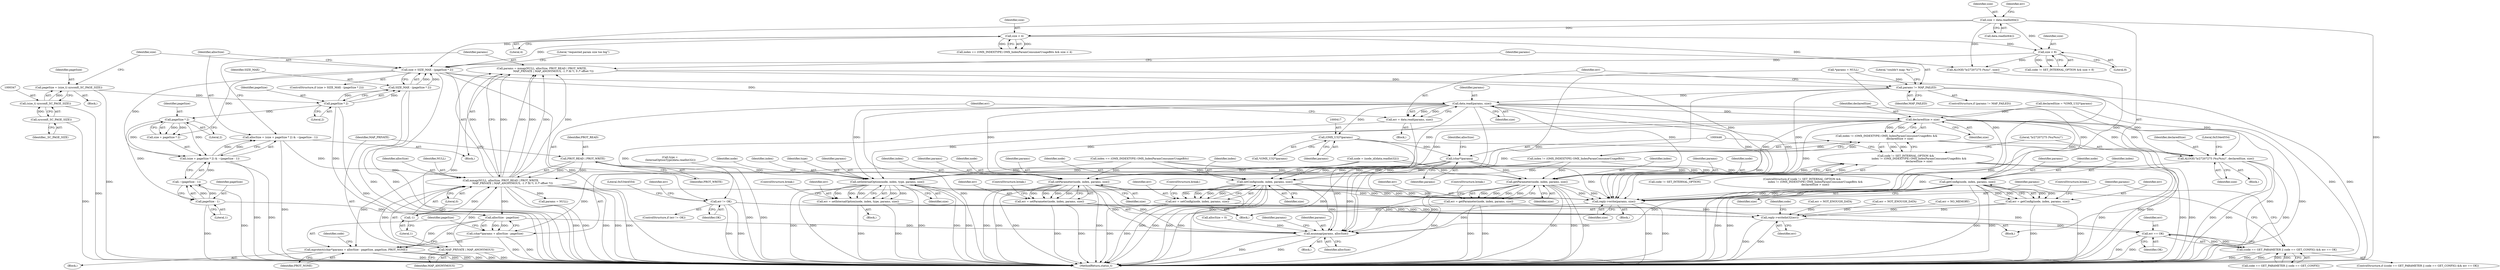 digraph "0_Android_0bb5ced60304da7f61478ffd359e7ba65d72f181@pointer" {
"1000375" [label="(Call,params = mmap(NULL, allocSize, PROT_READ | PROT_WRITE,\n                            MAP_PRIVATE | MAP_ANONYMOUS, -1 /* fd */, 0 /* offset */))"];
"1000377" [label="(Call,mmap(NULL, allocSize, PROT_READ | PROT_WRITE,\n                            MAP_PRIVATE | MAP_ANONYMOUS, -1 /* fd */, 0 /* offset */))"];
"1000363" [label="(Call,allocSize = (size + pageSize * 2) & ~(pageSize - 1))"];
"1000365" [label="(Call,(size + pageSize * 2) & ~(pageSize - 1))"];
"1000351" [label="(Call,size > SIZE_MAX - (pageSize * 2))"];
"1000295" [label="(Call,size = data.readInt64())"];
"1000329" [label="(Call,size < 8)"];
"1000322" [label="(Call,size < 4)"];
"1000353" [label="(Call,SIZE_MAX - (pageSize * 2))"];
"1000355" [label="(Call,pageSize * 2)"];
"1000344" [label="(Call,pageSize = (size_t) sysconf(_SC_PAGE_SIZE))"];
"1000346" [label="(Call,(size_t) sysconf(_SC_PAGE_SIZE))"];
"1000348" [label="(Call,sysconf(_SC_PAGE_SIZE))"];
"1000368" [label="(Call,pageSize * 2)"];
"1000371" [label="(Call,~(pageSize - 1))"];
"1000372" [label="(Call,pageSize - 1)"];
"1000380" [label="(Call,PROT_READ | PROT_WRITE)"];
"1000383" [label="(Call,MAP_PRIVATE | MAP_ANONYMOUS)"];
"1000386" [label="(Call,-1)"];
"1000390" [label="(Call,params != MAP_FAILED)"];
"1000396" [label="(Call,data.read(params, size))"];
"1000394" [label="(Call,err = data.read(params, size))"];
"1000400" [label="(Call,err != OK)"];
"1000517" [label="(Call,reply->writeInt32(err))"];
"1000528" [label="(Call,err == OK)"];
"1000520" [label="(Call,(code == GET_PARAMETER || code == GET_CONFIG) && err == OK)"];
"1000416" [label="(Call,(OMX_U32*)params)"];
"1000445" [label="(Call,(char*)params)"];
"1000443" [label="(Call,mprotect((char*)params + allocSize - pageSize, pageSize, PROT_NONE))"];
"1000444" [label="(Call,(char*)params + allocSize - pageSize)"];
"1000459" [label="(Call,getParameter(node, index, params, size))"];
"1000457" [label="(Call,err = getParameter(node, index, params, size))"];
"1000532" [label="(Call,reply->write(params, size))"];
"1000538" [label="(Call,munmap(params, allocSize))"];
"1000468" [label="(Call,setParameter(node, index, params, size))"];
"1000466" [label="(Call,err = setParameter(node, index, params, size))"];
"1000477" [label="(Call,getConfig(node, index, params, size))"];
"1000475" [label="(Call,err = getConfig(node, index, params, size))"];
"1000486" [label="(Call,setConfig(node, index, params, size))"];
"1000484" [label="(Call,err = setConfig(node, index, params, size))"];
"1000502" [label="(Call,setInternalOption(node, index, type, params, size))"];
"1000500" [label="(Call,err = setInternalOption(node, index, type, params, size))"];
"1000430" [label="(Call,declaredSize > size)"];
"1000424" [label="(Call,index != (OMX_INDEXTYPE) OMX_IndexParamConsumerUsageBits &&\n                                declaredSize > size)"];
"1000420" [label="(Call,code != SET_INTERNAL_OPTION &&\n                                index != (OMX_INDEXTYPE) OMX_IndexParamConsumerUsageBits &&\n                                declaredSize > size)"];
"1000434" [label="(Call,ALOGE(\"b/27207275 (%u/%zu)\", declaredSize, size))"];
"1000385" [label="(Identifier,MAP_ANONYMOUS)"];
"1000467" [label="(Identifier,err)"];
"1000486" [label="(Call,setConfig(node, index, params, size))"];
"1000445" [label="(Call,(char*)params)"];
"1000349" [label="(Identifier,_SC_PAGE_SIZE)"];
"1000464" [label="(ControlStructure,break;)"];
"1000462" [label="(Identifier,params)"];
"1000311" [label="(Call,allocSize = 0)"];
"1000362" [label="(Block,)"];
"1000386" [label="(Call,-1)"];
"1000530" [label="(Identifier,OK)"];
"1000373" [label="(Identifier,pageSize)"];
"1000381" [label="(Identifier,PROT_READ)"];
"1000380" [label="(Call,PROT_READ | PROT_WRITE)"];
"1000487" [label="(Identifier,node)"];
"1000277" [label="(Block,)"];
"1000505" [label="(Identifier,type)"];
"1000468" [label="(Call,setParameter(node, index, params, size))"];
"1000479" [label="(Identifier,index)"];
"1000390" [label="(Call,params != MAP_FAILED)"];
"1000346" [label="(Call,(size_t) sysconf(_SC_PAGE_SIZE))"];
"1000460" [label="(Identifier,node)"];
"1000402" [label="(Identifier,OK)"];
"1000410" [label="(Identifier,err)"];
"1000461" [label="(Identifier,index)"];
"1000344" [label="(Call,pageSize = (size_t) sysconf(_SC_PAGE_SIZE))"];
"1000541" [label="(Call,params = NULL)"];
"1000470" [label="(Identifier,index)"];
"1000514" [label="(Literal,\"couldn't map: %s\")"];
"1000454" [label="(Identifier,code)"];
"1000537" [label="(Block,)"];
"1000533" [label="(Identifier,params)"];
"1000463" [label="(Identifier,size)"];
"1000447" [label="(Identifier,params)"];
"1000356" [label="(Identifier,pageSize)"];
"1000431" [label="(Identifier,declaredSize)"];
"1000395" [label="(Identifier,err)"];
"1000484" [label="(Call,err = setConfig(node, index, params, size))"];
"1000379" [label="(Identifier,allocSize)"];
"1000352" [label="(Identifier,size)"];
"1001353" [label="(MethodReturn,status_t)"];
"1000325" [label="(Call,code != SET_INTERNAL_OPTION && size < 8)"];
"1000503" [label="(Identifier,node)"];
"1000495" [label="(Call,type =\n (InternalOptionType)data.readInt32())"];
"1000401" [label="(Identifier,err)"];
"1000473" [label="(ControlStructure,break;)"];
"1000297" [label="(Call,data.readInt64())"];
"1000371" [label="(Call,~(pageSize - 1))"];
"1000331" [label="(Literal,8)"];
"1000398" [label="(Identifier,size)"];
"1000458" [label="(Identifier,err)"];
"1000323" [label="(Identifier,size)"];
"1000443" [label="(Call,mprotect((char*)params + allocSize - pageSize, pageSize, PROT_NONE))"];
"1000340" [label="(Block,)"];
"1000520" [label="(Call,(code == GET_PARAMETER || code == GET_CONFIG) && err == OK)"];
"1000432" [label="(Identifier,size)"];
"1000457" [label="(Call,err = getParameter(node, index, params, size))"];
"1000542" [label="(Identifier,params)"];
"1000477" [label="(Call,getConfig(node, index, params, size))"];
"1000488" [label="(Identifier,index)"];
"1000452" [label="(Identifier,PROT_NONE)"];
"1000375" [label="(Call,params = mmap(NULL, allocSize, PROT_READ | PROT_WRITE,\n                            MAP_PRIVATE | MAP_ANONYMOUS, -1 /* fd */, 0 /* offset */))"];
"1000341" [label="(Call,err = NO_MEMORY)"];
"1000489" [label="(Identifier,params)"];
"1000433" [label="(Block,)"];
"1000451" [label="(Identifier,pageSize)"];
"1000400" [label="(Call,err != OK)"];
"1000383" [label="(Call,MAP_PRIVATE | MAP_ANONYMOUS)"];
"1000365" [label="(Call,(size + pageSize * 2) & ~(pageSize - 1))"];
"1000405" [label="(Literal,0x534e4554)"];
"1000378" [label="(Identifier,NULL)"];
"1000521" [label="(Call,code == GET_PARAMETER || code == GET_CONFIG)"];
"1000351" [label="(Call,size > SIZE_MAX - (pageSize * 2))"];
"1000523" [label="(Identifier,code)"];
"1000425" [label="(Call,index != (OMX_INDEXTYPE) OMX_IndexParamConsumerUsageBits)"];
"1000296" [label="(Identifier,size)"];
"1000444" [label="(Call,(char*)params + allocSize - pageSize)"];
"1000348" [label="(Call,sysconf(_SC_PAGE_SIZE))"];
"1000436" [label="(Identifier,declaredSize)"];
"1000387" [label="(Literal,1)"];
"1000482" [label="(ControlStructure,break;)"];
"1000370" [label="(Literal,2)"];
"1000437" [label="(Identifier,size)"];
"1000330" [label="(Identifier,size)"];
"1000490" [label="(Identifier,size)"];
"1000345" [label="(Identifier,pageSize)"];
"1000475" [label="(Call,err = getConfig(node, index, params, size))"];
"1000491" [label="(ControlStructure,break;)"];
"1000540" [label="(Identifier,allocSize)"];
"1000360" [label="(Literal,\"requested param size too big\")"];
"1000372" [label="(Call,pageSize - 1)"];
"1000531" [label="(Block,)"];
"1000448" [label="(Call,allocSize - pageSize)"];
"1000517" [label="(Call,reply->writeInt32(err))"];
"1000303" [label="(Call,*params = NULL)"];
"1000485" [label="(Identifier,err)"];
"1000529" [label="(Identifier,err)"];
"1000480" [label="(Identifier,params)"];
"1000538" [label="(Call,munmap(params, allocSize))"];
"1000536" [label="(Identifier,params)"];
"1000449" [label="(Identifier,allocSize)"];
"1000354" [label="(Identifier,SIZE_MAX)"];
"1000393" [label="(Block,)"];
"1000376" [label="(Identifier,params)"];
"1000299" [label="(Call,err = NOT_ENOUGH_DATA)"];
"1000409" [label="(Call,err = NOT_ENOUGH_DATA)"];
"1000300" [label="(Identifier,err)"];
"1000539" [label="(Identifier,params)"];
"1000421" [label="(Call,code != SET_INTERNAL_OPTION)"];
"1000532" [label="(Call,reply->write(params, size))"];
"1000476" [label="(Identifier,err)"];
"1000329" [label="(Call,size < 8)"];
"1000507" [label="(Identifier,size)"];
"1000283" [label="(Call,node = (node_id)data.readInt32())"];
"1000368" [label="(Call,pageSize * 2)"];
"1000420" [label="(Call,code != SET_INTERNAL_OPTION &&\n                                index != (OMX_INDEXTYPE) OMX_IndexParamConsumerUsageBits &&\n                                declaredSize > size)"];
"1000317" [label="(Call,index == (OMX_INDEXTYPE) OMX_IndexParamConsumerUsageBits)"];
"1000394" [label="(Call,err = data.read(params, size))"];
"1000389" [label="(ControlStructure,if (params != MAP_FAILED))"];
"1000384" [label="(Identifier,MAP_PRIVATE)"];
"1000519" [label="(ControlStructure,if ((code == GET_PARAMETER || code == GET_CONFIG) && err == OK))"];
"1000392" [label="(Identifier,MAP_FAILED)"];
"1000324" [label="(Literal,4)"];
"1000369" [label="(Identifier,pageSize)"];
"1000364" [label="(Identifier,allocSize)"];
"1000481" [label="(Identifier,size)"];
"1000439" [label="(Literal,0x534e4554)"];
"1000388" [label="(Literal,0)"];
"1000382" [label="(Identifier,PROT_WRITE)"];
"1000413" [label="(Call,declaredSize = *(OMX_U32*)params)"];
"1000355" [label="(Call,pageSize * 2)"];
"1000374" [label="(Literal,1)"];
"1000316" [label="(Call,index == (OMX_INDEXTYPE) OMX_IndexParamConsumerUsageBits && size < 4)"];
"1000500" [label="(Call,err = setInternalOption(node, index, type, params, size))"];
"1000424" [label="(Call,index != (OMX_INDEXTYPE) OMX_IndexParamConsumerUsageBits &&\n                                declaredSize > size)"];
"1000478" [label="(Identifier,node)"];
"1000416" [label="(Call,(OMX_U32*)params)"];
"1000518" [label="(Identifier,err)"];
"1000295" [label="(Call,size = data.readInt64())"];
"1000502" [label="(Call,setInternalOption(node, index, type, params, size))"];
"1000466" [label="(Call,err = setParameter(node, index, params, size))"];
"1000504" [label="(Identifier,index)"];
"1000471" [label="(Identifier,params)"];
"1000353" [label="(Call,SIZE_MAX - (pageSize * 2))"];
"1000418" [label="(Identifier,params)"];
"1000391" [label="(Identifier,params)"];
"1000501" [label="(Identifier,err)"];
"1000419" [label="(ControlStructure,if (code != SET_INTERNAL_OPTION &&\n                                index != (OMX_INDEXTYPE) OMX_IndexParamConsumerUsageBits &&\n                                declaredSize > size))"];
"1000396" [label="(Call,data.read(params, size))"];
"1000472" [label="(Identifier,size)"];
"1000508" [label="(ControlStructure,break;)"];
"1000506" [label="(Identifier,params)"];
"1000377" [label="(Call,mmap(NULL, allocSize, PROT_READ | PROT_WRITE,\n                            MAP_PRIVATE | MAP_ANONYMOUS, -1 /* fd */, 0 /* offset */))"];
"1000322" [label="(Call,size < 4)"];
"1000397" [label="(Identifier,params)"];
"1000350" [label="(ControlStructure,if (size > SIZE_MAX - (pageSize * 2)))"];
"1000493" [label="(Block,)"];
"1000399" [label="(ControlStructure,if (err != OK))"];
"1000434" [label="(Call,ALOGE(\"b/27207275 (%u/%zu)\", declaredSize, size))"];
"1000528" [label="(Call,err == OK)"];
"1000430" [label="(Call,declaredSize > size)"];
"1000469" [label="(Identifier,node)"];
"1000357" [label="(Literal,2)"];
"1000333" [label="(Call,ALOGE(\"b/27207275 (%zu)\", size))"];
"1000455" [label="(Block,)"];
"1000459" [label="(Call,getParameter(node, index, params, size))"];
"1000415" [label="(Call,*(OMX_U32*)params)"];
"1000442" [label="(Block,)"];
"1000363" [label="(Call,allocSize = (size + pageSize * 2) & ~(pageSize - 1))"];
"1000534" [label="(Identifier,size)"];
"1000435" [label="(Literal,\"b/27207275 (%u/%zu)\")"];
"1000366" [label="(Call,size + pageSize * 2)"];
"1000375" -> "1000362"  [label="AST: "];
"1000375" -> "1000377"  [label="CFG: "];
"1000376" -> "1000375"  [label="AST: "];
"1000377" -> "1000375"  [label="AST: "];
"1000391" -> "1000375"  [label="CFG: "];
"1000375" -> "1001353"  [label="DDG: "];
"1000377" -> "1000375"  [label="DDG: "];
"1000377" -> "1000375"  [label="DDG: "];
"1000377" -> "1000375"  [label="DDG: "];
"1000377" -> "1000375"  [label="DDG: "];
"1000377" -> "1000375"  [label="DDG: "];
"1000377" -> "1000375"  [label="DDG: "];
"1000375" -> "1000390"  [label="DDG: "];
"1000377" -> "1000388"  [label="CFG: "];
"1000378" -> "1000377"  [label="AST: "];
"1000379" -> "1000377"  [label="AST: "];
"1000380" -> "1000377"  [label="AST: "];
"1000383" -> "1000377"  [label="AST: "];
"1000386" -> "1000377"  [label="AST: "];
"1000388" -> "1000377"  [label="AST: "];
"1000377" -> "1001353"  [label="DDG: "];
"1000377" -> "1001353"  [label="DDG: "];
"1000377" -> "1001353"  [label="DDG: "];
"1000377" -> "1001353"  [label="DDG: "];
"1000377" -> "1001353"  [label="DDG: "];
"1000363" -> "1000377"  [label="DDG: "];
"1000380" -> "1000377"  [label="DDG: "];
"1000380" -> "1000377"  [label="DDG: "];
"1000383" -> "1000377"  [label="DDG: "];
"1000383" -> "1000377"  [label="DDG: "];
"1000386" -> "1000377"  [label="DDG: "];
"1000377" -> "1000448"  [label="DDG: "];
"1000377" -> "1000538"  [label="DDG: "];
"1000377" -> "1000541"  [label="DDG: "];
"1000363" -> "1000362"  [label="AST: "];
"1000363" -> "1000365"  [label="CFG: "];
"1000364" -> "1000363"  [label="AST: "];
"1000365" -> "1000363"  [label="AST: "];
"1000376" -> "1000363"  [label="CFG: "];
"1000363" -> "1001353"  [label="DDG: "];
"1000365" -> "1000363"  [label="DDG: "];
"1000365" -> "1000363"  [label="DDG: "];
"1000365" -> "1000371"  [label="CFG: "];
"1000366" -> "1000365"  [label="AST: "];
"1000371" -> "1000365"  [label="AST: "];
"1000365" -> "1001353"  [label="DDG: "];
"1000365" -> "1001353"  [label="DDG: "];
"1000351" -> "1000365"  [label="DDG: "];
"1000368" -> "1000365"  [label="DDG: "];
"1000368" -> "1000365"  [label="DDG: "];
"1000371" -> "1000365"  [label="DDG: "];
"1000351" -> "1000350"  [label="AST: "];
"1000351" -> "1000353"  [label="CFG: "];
"1000352" -> "1000351"  [label="AST: "];
"1000353" -> "1000351"  [label="AST: "];
"1000360" -> "1000351"  [label="CFG: "];
"1000364" -> "1000351"  [label="CFG: "];
"1000351" -> "1001353"  [label="DDG: "];
"1000351" -> "1001353"  [label="DDG: "];
"1000351" -> "1001353"  [label="DDG: "];
"1000295" -> "1000351"  [label="DDG: "];
"1000329" -> "1000351"  [label="DDG: "];
"1000322" -> "1000351"  [label="DDG: "];
"1000353" -> "1000351"  [label="DDG: "];
"1000353" -> "1000351"  [label="DDG: "];
"1000351" -> "1000366"  [label="DDG: "];
"1000351" -> "1000396"  [label="DDG: "];
"1000351" -> "1000532"  [label="DDG: "];
"1000295" -> "1000277"  [label="AST: "];
"1000295" -> "1000297"  [label="CFG: "];
"1000296" -> "1000295"  [label="AST: "];
"1000297" -> "1000295"  [label="AST: "];
"1000300" -> "1000295"  [label="CFG: "];
"1000295" -> "1001353"  [label="DDG: "];
"1000295" -> "1000322"  [label="DDG: "];
"1000295" -> "1000329"  [label="DDG: "];
"1000295" -> "1000333"  [label="DDG: "];
"1000329" -> "1000325"  [label="AST: "];
"1000329" -> "1000331"  [label="CFG: "];
"1000330" -> "1000329"  [label="AST: "];
"1000331" -> "1000329"  [label="AST: "];
"1000325" -> "1000329"  [label="CFG: "];
"1000329" -> "1000325"  [label="DDG: "];
"1000329" -> "1000325"  [label="DDG: "];
"1000322" -> "1000329"  [label="DDG: "];
"1000329" -> "1000333"  [label="DDG: "];
"1000322" -> "1000316"  [label="AST: "];
"1000322" -> "1000324"  [label="CFG: "];
"1000323" -> "1000322"  [label="AST: "];
"1000324" -> "1000322"  [label="AST: "];
"1000316" -> "1000322"  [label="CFG: "];
"1000322" -> "1000316"  [label="DDG: "];
"1000322" -> "1000316"  [label="DDG: "];
"1000322" -> "1000333"  [label="DDG: "];
"1000353" -> "1000355"  [label="CFG: "];
"1000354" -> "1000353"  [label="AST: "];
"1000355" -> "1000353"  [label="AST: "];
"1000353" -> "1001353"  [label="DDG: "];
"1000353" -> "1001353"  [label="DDG: "];
"1000355" -> "1000353"  [label="DDG: "];
"1000355" -> "1000353"  [label="DDG: "];
"1000355" -> "1000357"  [label="CFG: "];
"1000356" -> "1000355"  [label="AST: "];
"1000357" -> "1000355"  [label="AST: "];
"1000355" -> "1001353"  [label="DDG: "];
"1000344" -> "1000355"  [label="DDG: "];
"1000355" -> "1000368"  [label="DDG: "];
"1000355" -> "1000448"  [label="DDG: "];
"1000344" -> "1000340"  [label="AST: "];
"1000344" -> "1000346"  [label="CFG: "];
"1000345" -> "1000344"  [label="AST: "];
"1000346" -> "1000344"  [label="AST: "];
"1000352" -> "1000344"  [label="CFG: "];
"1000344" -> "1001353"  [label="DDG: "];
"1000346" -> "1000344"  [label="DDG: "];
"1000346" -> "1000348"  [label="CFG: "];
"1000347" -> "1000346"  [label="AST: "];
"1000348" -> "1000346"  [label="AST: "];
"1000346" -> "1001353"  [label="DDG: "];
"1000348" -> "1000346"  [label="DDG: "];
"1000348" -> "1000349"  [label="CFG: "];
"1000349" -> "1000348"  [label="AST: "];
"1000348" -> "1001353"  [label="DDG: "];
"1000368" -> "1000366"  [label="AST: "];
"1000368" -> "1000370"  [label="CFG: "];
"1000369" -> "1000368"  [label="AST: "];
"1000370" -> "1000368"  [label="AST: "];
"1000366" -> "1000368"  [label="CFG: "];
"1000368" -> "1000366"  [label="DDG: "];
"1000368" -> "1000366"  [label="DDG: "];
"1000368" -> "1000372"  [label="DDG: "];
"1000371" -> "1000372"  [label="CFG: "];
"1000372" -> "1000371"  [label="AST: "];
"1000371" -> "1001353"  [label="DDG: "];
"1000372" -> "1000371"  [label="DDG: "];
"1000372" -> "1000371"  [label="DDG: "];
"1000372" -> "1000374"  [label="CFG: "];
"1000373" -> "1000372"  [label="AST: "];
"1000374" -> "1000372"  [label="AST: "];
"1000372" -> "1001353"  [label="DDG: "];
"1000372" -> "1000448"  [label="DDG: "];
"1000380" -> "1000382"  [label="CFG: "];
"1000381" -> "1000380"  [label="AST: "];
"1000382" -> "1000380"  [label="AST: "];
"1000384" -> "1000380"  [label="CFG: "];
"1000380" -> "1001353"  [label="DDG: "];
"1000380" -> "1001353"  [label="DDG: "];
"1000383" -> "1000385"  [label="CFG: "];
"1000384" -> "1000383"  [label="AST: "];
"1000385" -> "1000383"  [label="AST: "];
"1000387" -> "1000383"  [label="CFG: "];
"1000383" -> "1001353"  [label="DDG: "];
"1000383" -> "1001353"  [label="DDG: "];
"1000386" -> "1000387"  [label="CFG: "];
"1000387" -> "1000386"  [label="AST: "];
"1000388" -> "1000386"  [label="CFG: "];
"1000390" -> "1000389"  [label="AST: "];
"1000390" -> "1000392"  [label="CFG: "];
"1000391" -> "1000390"  [label="AST: "];
"1000392" -> "1000390"  [label="AST: "];
"1000395" -> "1000390"  [label="CFG: "];
"1000514" -> "1000390"  [label="CFG: "];
"1000390" -> "1001353"  [label="DDG: "];
"1000390" -> "1001353"  [label="DDG: "];
"1000303" -> "1000390"  [label="DDG: "];
"1000390" -> "1000396"  [label="DDG: "];
"1000390" -> "1000532"  [label="DDG: "];
"1000390" -> "1000538"  [label="DDG: "];
"1000396" -> "1000394"  [label="AST: "];
"1000396" -> "1000398"  [label="CFG: "];
"1000397" -> "1000396"  [label="AST: "];
"1000398" -> "1000396"  [label="AST: "];
"1000394" -> "1000396"  [label="CFG: "];
"1000396" -> "1001353"  [label="DDG: "];
"1000396" -> "1000394"  [label="DDG: "];
"1000396" -> "1000394"  [label="DDG: "];
"1000396" -> "1000416"  [label="DDG: "];
"1000396" -> "1000430"  [label="DDG: "];
"1000396" -> "1000434"  [label="DDG: "];
"1000396" -> "1000459"  [label="DDG: "];
"1000396" -> "1000468"  [label="DDG: "];
"1000396" -> "1000477"  [label="DDG: "];
"1000396" -> "1000486"  [label="DDG: "];
"1000396" -> "1000502"  [label="DDG: "];
"1000396" -> "1000532"  [label="DDG: "];
"1000396" -> "1000532"  [label="DDG: "];
"1000396" -> "1000538"  [label="DDG: "];
"1000394" -> "1000393"  [label="AST: "];
"1000395" -> "1000394"  [label="AST: "];
"1000401" -> "1000394"  [label="CFG: "];
"1000394" -> "1001353"  [label="DDG: "];
"1000394" -> "1000400"  [label="DDG: "];
"1000400" -> "1000399"  [label="AST: "];
"1000400" -> "1000402"  [label="CFG: "];
"1000401" -> "1000400"  [label="AST: "];
"1000402" -> "1000400"  [label="AST: "];
"1000405" -> "1000400"  [label="CFG: "];
"1000410" -> "1000400"  [label="CFG: "];
"1000400" -> "1001353"  [label="DDG: "];
"1000400" -> "1001353"  [label="DDG: "];
"1000400" -> "1000517"  [label="DDG: "];
"1000400" -> "1000528"  [label="DDG: "];
"1000517" -> "1000277"  [label="AST: "];
"1000517" -> "1000518"  [label="CFG: "];
"1000518" -> "1000517"  [label="AST: "];
"1000523" -> "1000517"  [label="CFG: "];
"1000517" -> "1001353"  [label="DDG: "];
"1000517" -> "1001353"  [label="DDG: "];
"1000466" -> "1000517"  [label="DDG: "];
"1000475" -> "1000517"  [label="DDG: "];
"1000457" -> "1000517"  [label="DDG: "];
"1000484" -> "1000517"  [label="DDG: "];
"1000341" -> "1000517"  [label="DDG: "];
"1000500" -> "1000517"  [label="DDG: "];
"1000299" -> "1000517"  [label="DDG: "];
"1000409" -> "1000517"  [label="DDG: "];
"1000517" -> "1000528"  [label="DDG: "];
"1000528" -> "1000520"  [label="AST: "];
"1000528" -> "1000530"  [label="CFG: "];
"1000529" -> "1000528"  [label="AST: "];
"1000530" -> "1000528"  [label="AST: "];
"1000520" -> "1000528"  [label="CFG: "];
"1000528" -> "1001353"  [label="DDG: "];
"1000528" -> "1001353"  [label="DDG: "];
"1000528" -> "1000520"  [label="DDG: "];
"1000528" -> "1000520"  [label="DDG: "];
"1000520" -> "1000519"  [label="AST: "];
"1000520" -> "1000521"  [label="CFG: "];
"1000521" -> "1000520"  [label="AST: "];
"1000533" -> "1000520"  [label="CFG: "];
"1000536" -> "1000520"  [label="CFG: "];
"1000520" -> "1001353"  [label="DDG: "];
"1000520" -> "1001353"  [label="DDG: "];
"1000520" -> "1001353"  [label="DDG: "];
"1000521" -> "1000520"  [label="DDG: "];
"1000521" -> "1000520"  [label="DDG: "];
"1000416" -> "1000415"  [label="AST: "];
"1000416" -> "1000418"  [label="CFG: "];
"1000417" -> "1000416"  [label="AST: "];
"1000418" -> "1000416"  [label="AST: "];
"1000415" -> "1000416"  [label="CFG: "];
"1000416" -> "1000445"  [label="DDG: "];
"1000416" -> "1000532"  [label="DDG: "];
"1000416" -> "1000538"  [label="DDG: "];
"1000445" -> "1000444"  [label="AST: "];
"1000445" -> "1000447"  [label="CFG: "];
"1000446" -> "1000445"  [label="AST: "];
"1000447" -> "1000445"  [label="AST: "];
"1000449" -> "1000445"  [label="CFG: "];
"1000445" -> "1000443"  [label="DDG: "];
"1000445" -> "1000444"  [label="DDG: "];
"1000445" -> "1000459"  [label="DDG: "];
"1000445" -> "1000468"  [label="DDG: "];
"1000445" -> "1000477"  [label="DDG: "];
"1000445" -> "1000486"  [label="DDG: "];
"1000445" -> "1000502"  [label="DDG: "];
"1000445" -> "1000532"  [label="DDG: "];
"1000445" -> "1000538"  [label="DDG: "];
"1000443" -> "1000442"  [label="AST: "];
"1000443" -> "1000452"  [label="CFG: "];
"1000444" -> "1000443"  [label="AST: "];
"1000451" -> "1000443"  [label="AST: "];
"1000452" -> "1000443"  [label="AST: "];
"1000454" -> "1000443"  [label="CFG: "];
"1000443" -> "1001353"  [label="DDG: "];
"1000443" -> "1001353"  [label="DDG: "];
"1000443" -> "1001353"  [label="DDG: "];
"1000443" -> "1001353"  [label="DDG: "];
"1000448" -> "1000443"  [label="DDG: "];
"1000448" -> "1000443"  [label="DDG: "];
"1000444" -> "1000448"  [label="CFG: "];
"1000448" -> "1000444"  [label="AST: "];
"1000451" -> "1000444"  [label="CFG: "];
"1000444" -> "1001353"  [label="DDG: "];
"1000444" -> "1001353"  [label="DDG: "];
"1000448" -> "1000444"  [label="DDG: "];
"1000448" -> "1000444"  [label="DDG: "];
"1000459" -> "1000457"  [label="AST: "];
"1000459" -> "1000463"  [label="CFG: "];
"1000460" -> "1000459"  [label="AST: "];
"1000461" -> "1000459"  [label="AST: "];
"1000462" -> "1000459"  [label="AST: "];
"1000463" -> "1000459"  [label="AST: "];
"1000457" -> "1000459"  [label="CFG: "];
"1000459" -> "1001353"  [label="DDG: "];
"1000459" -> "1001353"  [label="DDG: "];
"1000459" -> "1001353"  [label="DDG: "];
"1000459" -> "1001353"  [label="DDG: "];
"1000459" -> "1000457"  [label="DDG: "];
"1000459" -> "1000457"  [label="DDG: "];
"1000459" -> "1000457"  [label="DDG: "];
"1000459" -> "1000457"  [label="DDG: "];
"1000283" -> "1000459"  [label="DDG: "];
"1000317" -> "1000459"  [label="DDG: "];
"1000425" -> "1000459"  [label="DDG: "];
"1000430" -> "1000459"  [label="DDG: "];
"1000459" -> "1000532"  [label="DDG: "];
"1000459" -> "1000532"  [label="DDG: "];
"1000459" -> "1000538"  [label="DDG: "];
"1000457" -> "1000455"  [label="AST: "];
"1000458" -> "1000457"  [label="AST: "];
"1000464" -> "1000457"  [label="CFG: "];
"1000457" -> "1001353"  [label="DDG: "];
"1000457" -> "1001353"  [label="DDG: "];
"1000532" -> "1000531"  [label="AST: "];
"1000532" -> "1000534"  [label="CFG: "];
"1000533" -> "1000532"  [label="AST: "];
"1000534" -> "1000532"  [label="AST: "];
"1000536" -> "1000532"  [label="CFG: "];
"1000532" -> "1001353"  [label="DDG: "];
"1000532" -> "1001353"  [label="DDG: "];
"1000303" -> "1000532"  [label="DDG: "];
"1000477" -> "1000532"  [label="DDG: "];
"1000477" -> "1000532"  [label="DDG: "];
"1000468" -> "1000532"  [label="DDG: "];
"1000468" -> "1000532"  [label="DDG: "];
"1000502" -> "1000532"  [label="DDG: "];
"1000502" -> "1000532"  [label="DDG: "];
"1000486" -> "1000532"  [label="DDG: "];
"1000486" -> "1000532"  [label="DDG: "];
"1000434" -> "1000532"  [label="DDG: "];
"1000430" -> "1000532"  [label="DDG: "];
"1000333" -> "1000532"  [label="DDG: "];
"1000532" -> "1000538"  [label="DDG: "];
"1000538" -> "1000537"  [label="AST: "];
"1000538" -> "1000540"  [label="CFG: "];
"1000539" -> "1000538"  [label="AST: "];
"1000540" -> "1000538"  [label="AST: "];
"1000542" -> "1000538"  [label="CFG: "];
"1000538" -> "1001353"  [label="DDG: "];
"1000538" -> "1001353"  [label="DDG: "];
"1000303" -> "1000538"  [label="DDG: "];
"1000477" -> "1000538"  [label="DDG: "];
"1000468" -> "1000538"  [label="DDG: "];
"1000502" -> "1000538"  [label="DDG: "];
"1000486" -> "1000538"  [label="DDG: "];
"1000311" -> "1000538"  [label="DDG: "];
"1000448" -> "1000538"  [label="DDG: "];
"1000468" -> "1000466"  [label="AST: "];
"1000468" -> "1000472"  [label="CFG: "];
"1000469" -> "1000468"  [label="AST: "];
"1000470" -> "1000468"  [label="AST: "];
"1000471" -> "1000468"  [label="AST: "];
"1000472" -> "1000468"  [label="AST: "];
"1000466" -> "1000468"  [label="CFG: "];
"1000468" -> "1001353"  [label="DDG: "];
"1000468" -> "1001353"  [label="DDG: "];
"1000468" -> "1001353"  [label="DDG: "];
"1000468" -> "1001353"  [label="DDG: "];
"1000468" -> "1000466"  [label="DDG: "];
"1000468" -> "1000466"  [label="DDG: "];
"1000468" -> "1000466"  [label="DDG: "];
"1000468" -> "1000466"  [label="DDG: "];
"1000283" -> "1000468"  [label="DDG: "];
"1000317" -> "1000468"  [label="DDG: "];
"1000425" -> "1000468"  [label="DDG: "];
"1000430" -> "1000468"  [label="DDG: "];
"1000466" -> "1000455"  [label="AST: "];
"1000467" -> "1000466"  [label="AST: "];
"1000473" -> "1000466"  [label="CFG: "];
"1000466" -> "1001353"  [label="DDG: "];
"1000466" -> "1001353"  [label="DDG: "];
"1000477" -> "1000475"  [label="AST: "];
"1000477" -> "1000481"  [label="CFG: "];
"1000478" -> "1000477"  [label="AST: "];
"1000479" -> "1000477"  [label="AST: "];
"1000480" -> "1000477"  [label="AST: "];
"1000481" -> "1000477"  [label="AST: "];
"1000475" -> "1000477"  [label="CFG: "];
"1000477" -> "1001353"  [label="DDG: "];
"1000477" -> "1001353"  [label="DDG: "];
"1000477" -> "1001353"  [label="DDG: "];
"1000477" -> "1001353"  [label="DDG: "];
"1000477" -> "1000475"  [label="DDG: "];
"1000477" -> "1000475"  [label="DDG: "];
"1000477" -> "1000475"  [label="DDG: "];
"1000477" -> "1000475"  [label="DDG: "];
"1000283" -> "1000477"  [label="DDG: "];
"1000317" -> "1000477"  [label="DDG: "];
"1000425" -> "1000477"  [label="DDG: "];
"1000430" -> "1000477"  [label="DDG: "];
"1000475" -> "1000455"  [label="AST: "];
"1000476" -> "1000475"  [label="AST: "];
"1000482" -> "1000475"  [label="CFG: "];
"1000475" -> "1001353"  [label="DDG: "];
"1000475" -> "1001353"  [label="DDG: "];
"1000486" -> "1000484"  [label="AST: "];
"1000486" -> "1000490"  [label="CFG: "];
"1000487" -> "1000486"  [label="AST: "];
"1000488" -> "1000486"  [label="AST: "];
"1000489" -> "1000486"  [label="AST: "];
"1000490" -> "1000486"  [label="AST: "];
"1000484" -> "1000486"  [label="CFG: "];
"1000486" -> "1001353"  [label="DDG: "];
"1000486" -> "1001353"  [label="DDG: "];
"1000486" -> "1001353"  [label="DDG: "];
"1000486" -> "1001353"  [label="DDG: "];
"1000486" -> "1000484"  [label="DDG: "];
"1000486" -> "1000484"  [label="DDG: "];
"1000486" -> "1000484"  [label="DDG: "];
"1000486" -> "1000484"  [label="DDG: "];
"1000283" -> "1000486"  [label="DDG: "];
"1000317" -> "1000486"  [label="DDG: "];
"1000425" -> "1000486"  [label="DDG: "];
"1000430" -> "1000486"  [label="DDG: "];
"1000484" -> "1000455"  [label="AST: "];
"1000485" -> "1000484"  [label="AST: "];
"1000491" -> "1000484"  [label="CFG: "];
"1000484" -> "1001353"  [label="DDG: "];
"1000484" -> "1001353"  [label="DDG: "];
"1000502" -> "1000500"  [label="AST: "];
"1000502" -> "1000507"  [label="CFG: "];
"1000503" -> "1000502"  [label="AST: "];
"1000504" -> "1000502"  [label="AST: "];
"1000505" -> "1000502"  [label="AST: "];
"1000506" -> "1000502"  [label="AST: "];
"1000507" -> "1000502"  [label="AST: "];
"1000500" -> "1000502"  [label="CFG: "];
"1000502" -> "1001353"  [label="DDG: "];
"1000502" -> "1001353"  [label="DDG: "];
"1000502" -> "1001353"  [label="DDG: "];
"1000502" -> "1001353"  [label="DDG: "];
"1000502" -> "1001353"  [label="DDG: "];
"1000502" -> "1000500"  [label="DDG: "];
"1000502" -> "1000500"  [label="DDG: "];
"1000502" -> "1000500"  [label="DDG: "];
"1000502" -> "1000500"  [label="DDG: "];
"1000502" -> "1000500"  [label="DDG: "];
"1000283" -> "1000502"  [label="DDG: "];
"1000317" -> "1000502"  [label="DDG: "];
"1000425" -> "1000502"  [label="DDG: "];
"1000495" -> "1000502"  [label="DDG: "];
"1000430" -> "1000502"  [label="DDG: "];
"1000500" -> "1000493"  [label="AST: "];
"1000501" -> "1000500"  [label="AST: "];
"1000508" -> "1000500"  [label="CFG: "];
"1000500" -> "1001353"  [label="DDG: "];
"1000500" -> "1001353"  [label="DDG: "];
"1000430" -> "1000424"  [label="AST: "];
"1000430" -> "1000432"  [label="CFG: "];
"1000431" -> "1000430"  [label="AST: "];
"1000432" -> "1000430"  [label="AST: "];
"1000424" -> "1000430"  [label="CFG: "];
"1000430" -> "1001353"  [label="DDG: "];
"1000430" -> "1001353"  [label="DDG: "];
"1000430" -> "1000424"  [label="DDG: "];
"1000430" -> "1000424"  [label="DDG: "];
"1000413" -> "1000430"  [label="DDG: "];
"1000430" -> "1000434"  [label="DDG: "];
"1000430" -> "1000434"  [label="DDG: "];
"1000424" -> "1000420"  [label="AST: "];
"1000424" -> "1000425"  [label="CFG: "];
"1000425" -> "1000424"  [label="AST: "];
"1000420" -> "1000424"  [label="CFG: "];
"1000424" -> "1001353"  [label="DDG: "];
"1000424" -> "1001353"  [label="DDG: "];
"1000424" -> "1000420"  [label="DDG: "];
"1000424" -> "1000420"  [label="DDG: "];
"1000425" -> "1000424"  [label="DDG: "];
"1000425" -> "1000424"  [label="DDG: "];
"1000420" -> "1000419"  [label="AST: "];
"1000420" -> "1000421"  [label="CFG: "];
"1000421" -> "1000420"  [label="AST: "];
"1000435" -> "1000420"  [label="CFG: "];
"1000446" -> "1000420"  [label="CFG: "];
"1000420" -> "1001353"  [label="DDG: "];
"1000420" -> "1001353"  [label="DDG: "];
"1000420" -> "1001353"  [label="DDG: "];
"1000421" -> "1000420"  [label="DDG: "];
"1000421" -> "1000420"  [label="DDG: "];
"1000434" -> "1000433"  [label="AST: "];
"1000434" -> "1000437"  [label="CFG: "];
"1000435" -> "1000434"  [label="AST: "];
"1000436" -> "1000434"  [label="AST: "];
"1000437" -> "1000434"  [label="AST: "];
"1000439" -> "1000434"  [label="CFG: "];
"1000434" -> "1001353"  [label="DDG: "];
"1000434" -> "1001353"  [label="DDG: "];
"1000434" -> "1001353"  [label="DDG: "];
"1000413" -> "1000434"  [label="DDG: "];
}
